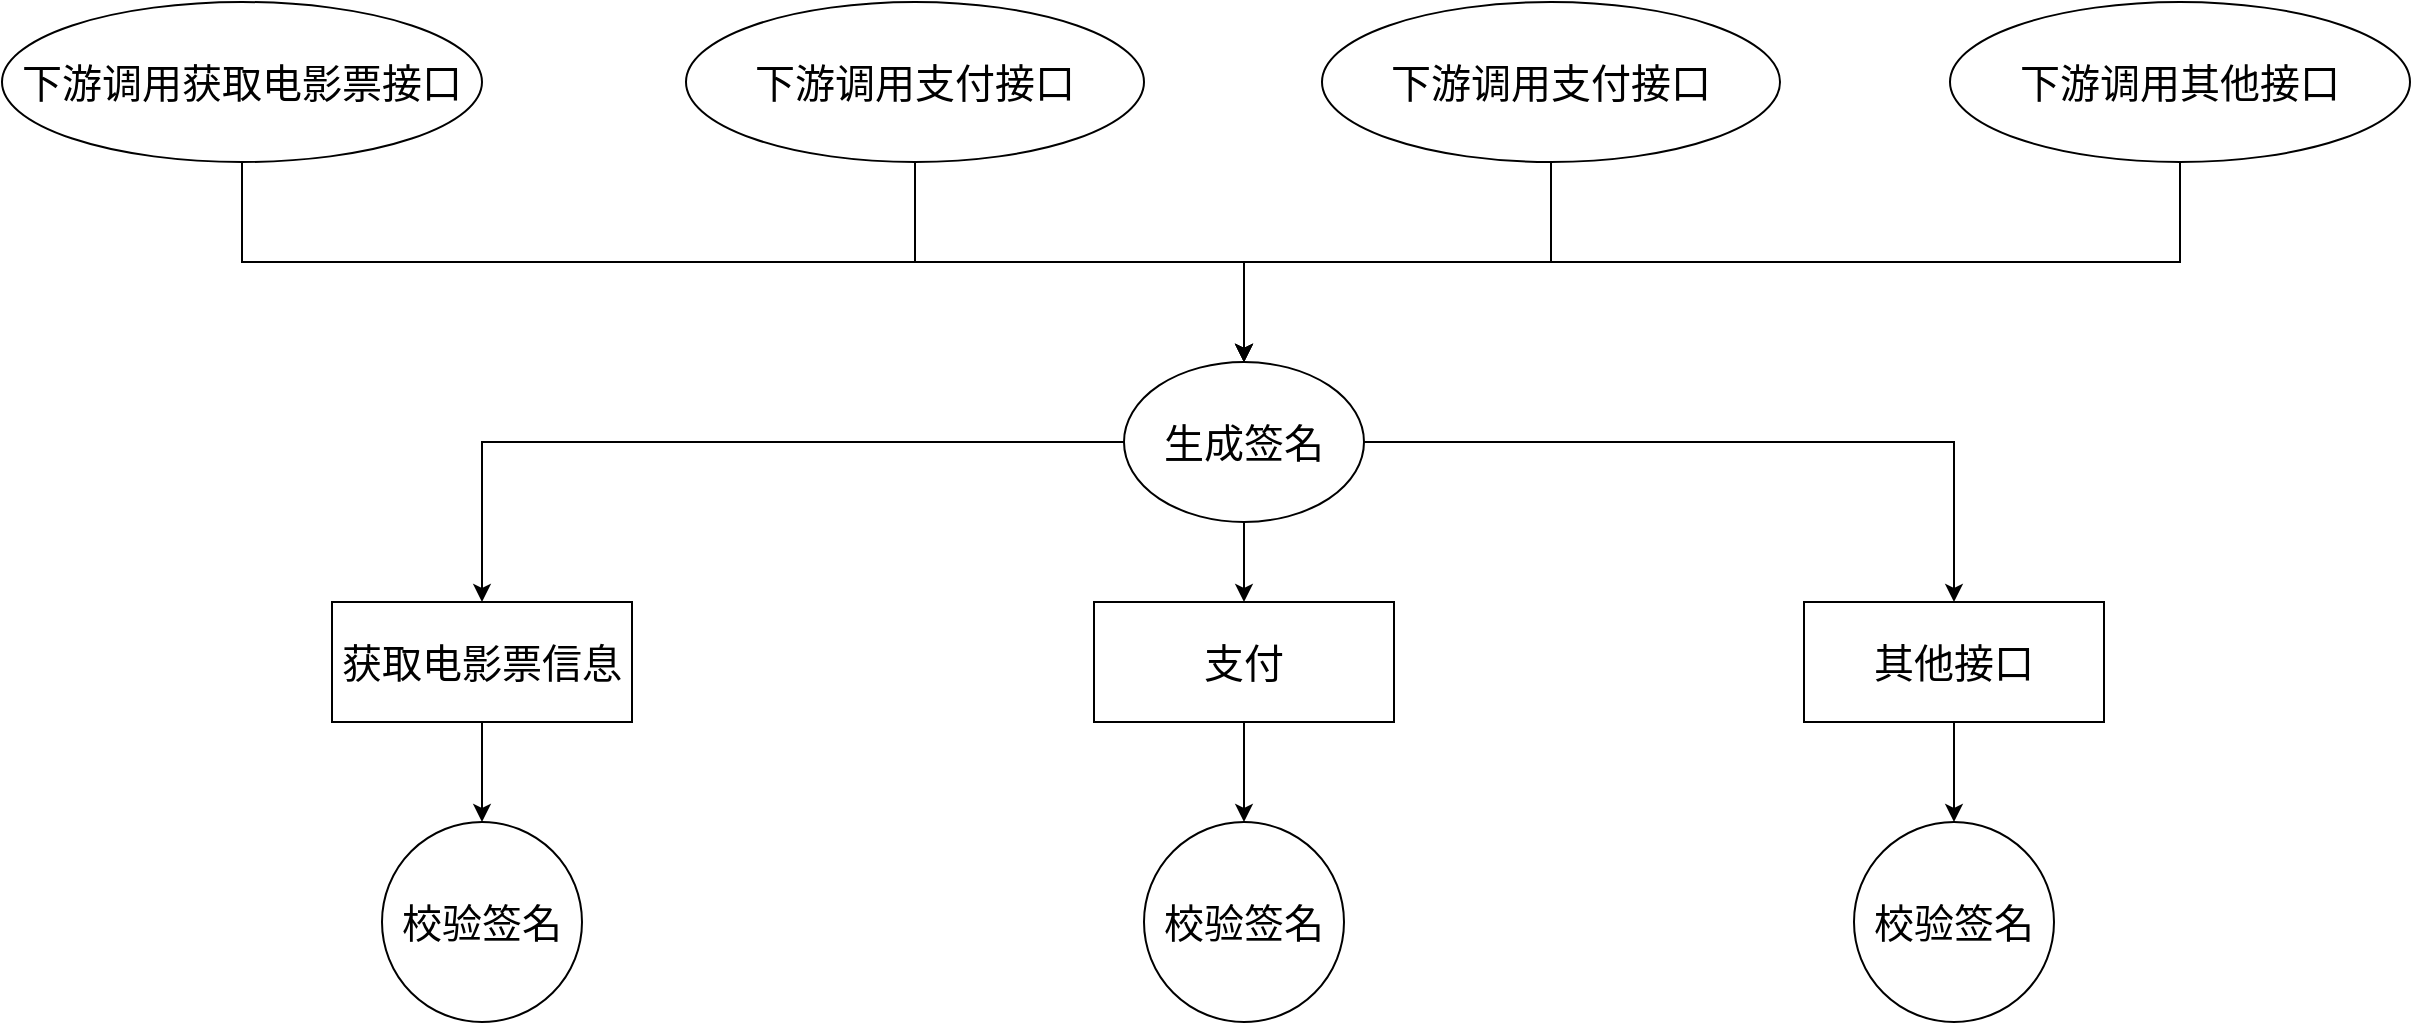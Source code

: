 <mxfile version="22.1.8" type="github">
  <diagram id="6a731a19-8d31-9384-78a2-239565b7b9f0" name="Page-1">
    <mxGraphModel dx="2100" dy="1911" grid="1" gridSize="10" guides="1" tooltips="1" connect="1" arrows="1" fold="1" page="1" pageScale="1" pageWidth="1169" pageHeight="827" background="none" math="0" shadow="0">
      <root>
        <mxCell id="0" />
        <mxCell id="1" parent="0" />
        <mxCell id="8WFRXQXyGOTTuvCbvxsJ-75" style="edgeStyle=orthogonalEdgeStyle;rounded=0;orthogonalLoop=1;jettySize=auto;html=1;exitX=0;exitY=0.5;exitDx=0;exitDy=0;entryX=0.5;entryY=0;entryDx=0;entryDy=0;" edge="1" parent="1" source="8WFRXQXyGOTTuvCbvxsJ-74" target="8WFRXQXyGOTTuvCbvxsJ-73">
          <mxGeometry relative="1" as="geometry" />
        </mxCell>
        <mxCell id="8WFRXQXyGOTTuvCbvxsJ-78" style="edgeStyle=orthogonalEdgeStyle;rounded=0;orthogonalLoop=1;jettySize=auto;html=1;exitX=0.5;exitY=1;exitDx=0;exitDy=0;entryX=0.5;entryY=0;entryDx=0;entryDy=0;" edge="1" parent="1" source="8WFRXQXyGOTTuvCbvxsJ-71" target="8WFRXQXyGOTTuvCbvxsJ-74">
          <mxGeometry relative="1" as="geometry">
            <Array as="points">
              <mxPoint x="670" y="-60" />
              <mxPoint x="1171" y="-60" />
            </Array>
          </mxGeometry>
        </mxCell>
        <mxCell id="8WFRXQXyGOTTuvCbvxsJ-71" value="&lt;font style=&quot;font-size: 20px;&quot;&gt;下游调用获取电影票接口&lt;/font&gt;" style="ellipse;whiteSpace=wrap;html=1;" vertex="1" parent="1">
          <mxGeometry x="550" y="-190" width="240" height="80" as="geometry" />
        </mxCell>
        <mxCell id="8WFRXQXyGOTTuvCbvxsJ-82" style="edgeStyle=orthogonalEdgeStyle;rounded=0;orthogonalLoop=1;jettySize=auto;html=1;exitX=0.5;exitY=1;exitDx=0;exitDy=0;entryX=0.5;entryY=0;entryDx=0;entryDy=0;" edge="1" parent="1" source="8WFRXQXyGOTTuvCbvxsJ-73" target="8WFRXQXyGOTTuvCbvxsJ-81">
          <mxGeometry relative="1" as="geometry" />
        </mxCell>
        <mxCell id="8WFRXQXyGOTTuvCbvxsJ-73" value="&lt;font style=&quot;font-size: 20px;&quot;&gt;获取电影票信息&lt;/font&gt;" style="rounded=0;whiteSpace=wrap;html=1;" vertex="1" parent="1">
          <mxGeometry x="715" y="110" width="150" height="60" as="geometry" />
        </mxCell>
        <mxCell id="8WFRXQXyGOTTuvCbvxsJ-91" style="edgeStyle=orthogonalEdgeStyle;rounded=0;orthogonalLoop=1;jettySize=auto;html=1;exitX=0.5;exitY=1;exitDx=0;exitDy=0;entryX=0.5;entryY=0;entryDx=0;entryDy=0;" edge="1" parent="1" source="8WFRXQXyGOTTuvCbvxsJ-74" target="8WFRXQXyGOTTuvCbvxsJ-89">
          <mxGeometry relative="1" as="geometry" />
        </mxCell>
        <mxCell id="8WFRXQXyGOTTuvCbvxsJ-92" style="edgeStyle=orthogonalEdgeStyle;rounded=0;orthogonalLoop=1;jettySize=auto;html=1;exitX=1;exitY=0.5;exitDx=0;exitDy=0;entryX=0.5;entryY=0;entryDx=0;entryDy=0;" edge="1" parent="1" source="8WFRXQXyGOTTuvCbvxsJ-74" target="8WFRXQXyGOTTuvCbvxsJ-90">
          <mxGeometry relative="1" as="geometry" />
        </mxCell>
        <mxCell id="8WFRXQXyGOTTuvCbvxsJ-74" value="&lt;font style=&quot;font-size: 20px;&quot;&gt;生成签名&lt;/font&gt;" style="ellipse;whiteSpace=wrap;html=1;" vertex="1" parent="1">
          <mxGeometry x="1111" y="-10" width="120" height="80" as="geometry" />
        </mxCell>
        <mxCell id="8WFRXQXyGOTTuvCbvxsJ-81" value="&lt;font style=&quot;font-size: 20px;&quot;&gt;校验签名&lt;/font&gt;" style="ellipse;whiteSpace=wrap;html=1;aspect=fixed;" vertex="1" parent="1">
          <mxGeometry x="740" y="220" width="100" height="100" as="geometry" />
        </mxCell>
        <mxCell id="8WFRXQXyGOTTuvCbvxsJ-84" style="edgeStyle=orthogonalEdgeStyle;rounded=0;orthogonalLoop=1;jettySize=auto;html=1;exitX=0.5;exitY=1;exitDx=0;exitDy=0;entryX=0.5;entryY=0;entryDx=0;entryDy=0;" edge="1" parent="1" source="8WFRXQXyGOTTuvCbvxsJ-83" target="8WFRXQXyGOTTuvCbvxsJ-74">
          <mxGeometry relative="1" as="geometry" />
        </mxCell>
        <mxCell id="8WFRXQXyGOTTuvCbvxsJ-83" value="&lt;font style=&quot;font-size: 20px;&quot;&gt;下游调用支付接口&lt;/font&gt;" style="ellipse;whiteSpace=wrap;html=1;" vertex="1" parent="1">
          <mxGeometry x="1210" y="-190" width="229" height="80" as="geometry" />
        </mxCell>
        <mxCell id="8WFRXQXyGOTTuvCbvxsJ-87" style="edgeStyle=orthogonalEdgeStyle;rounded=0;orthogonalLoop=1;jettySize=auto;html=1;exitX=0.5;exitY=1;exitDx=0;exitDy=0;entryX=0.5;entryY=0;entryDx=0;entryDy=0;" edge="1" parent="1" source="8WFRXQXyGOTTuvCbvxsJ-86" target="8WFRXQXyGOTTuvCbvxsJ-74">
          <mxGeometry relative="1" as="geometry" />
        </mxCell>
        <mxCell id="8WFRXQXyGOTTuvCbvxsJ-86" value="&lt;font style=&quot;font-size: 20px;&quot;&gt;下游调用其他接口&lt;/font&gt;" style="ellipse;whiteSpace=wrap;html=1;" vertex="1" parent="1">
          <mxGeometry x="1524" y="-190" width="230" height="80" as="geometry" />
        </mxCell>
        <mxCell id="8WFRXQXyGOTTuvCbvxsJ-95" style="edgeStyle=orthogonalEdgeStyle;rounded=0;orthogonalLoop=1;jettySize=auto;html=1;exitX=0.5;exitY=1;exitDx=0;exitDy=0;entryX=0.5;entryY=0;entryDx=0;entryDy=0;" edge="1" parent="1" source="8WFRXQXyGOTTuvCbvxsJ-89" target="8WFRXQXyGOTTuvCbvxsJ-93">
          <mxGeometry relative="1" as="geometry" />
        </mxCell>
        <mxCell id="8WFRXQXyGOTTuvCbvxsJ-89" value="&lt;font style=&quot;font-size: 20px;&quot;&gt;支付&lt;/font&gt;" style="rounded=0;whiteSpace=wrap;html=1;" vertex="1" parent="1">
          <mxGeometry x="1096" y="110" width="150" height="60" as="geometry" />
        </mxCell>
        <mxCell id="8WFRXQXyGOTTuvCbvxsJ-96" style="edgeStyle=orthogonalEdgeStyle;rounded=0;orthogonalLoop=1;jettySize=auto;html=1;exitX=0.5;exitY=1;exitDx=0;exitDy=0;entryX=0.5;entryY=0;entryDx=0;entryDy=0;" edge="1" parent="1" source="8WFRXQXyGOTTuvCbvxsJ-90" target="8WFRXQXyGOTTuvCbvxsJ-94">
          <mxGeometry relative="1" as="geometry" />
        </mxCell>
        <mxCell id="8WFRXQXyGOTTuvCbvxsJ-90" value="&lt;font style=&quot;font-size: 20px;&quot;&gt;其他接口&lt;/font&gt;" style="rounded=0;whiteSpace=wrap;html=1;" vertex="1" parent="1">
          <mxGeometry x="1451" y="110" width="150" height="60" as="geometry" />
        </mxCell>
        <mxCell id="8WFRXQXyGOTTuvCbvxsJ-93" value="&lt;font style=&quot;font-size: 20px;&quot;&gt;校验签名&lt;/font&gt;" style="ellipse;whiteSpace=wrap;html=1;aspect=fixed;" vertex="1" parent="1">
          <mxGeometry x="1121" y="220" width="100" height="100" as="geometry" />
        </mxCell>
        <mxCell id="8WFRXQXyGOTTuvCbvxsJ-94" value="&lt;font style=&quot;font-size: 20px;&quot;&gt;校验签名&lt;/font&gt;" style="ellipse;whiteSpace=wrap;html=1;aspect=fixed;" vertex="1" parent="1">
          <mxGeometry x="1476" y="220" width="100" height="100" as="geometry" />
        </mxCell>
        <mxCell id="8WFRXQXyGOTTuvCbvxsJ-98" style="edgeStyle=orthogonalEdgeStyle;rounded=0;orthogonalLoop=1;jettySize=auto;html=1;exitX=0.5;exitY=1;exitDx=0;exitDy=0;entryX=0.5;entryY=0;entryDx=0;entryDy=0;" edge="1" parent="1" source="8WFRXQXyGOTTuvCbvxsJ-97" target="8WFRXQXyGOTTuvCbvxsJ-74">
          <mxGeometry relative="1" as="geometry" />
        </mxCell>
        <mxCell id="8WFRXQXyGOTTuvCbvxsJ-97" value="&lt;font style=&quot;font-size: 20px;&quot;&gt;下游调用支付接口&lt;/font&gt;" style="ellipse;whiteSpace=wrap;html=1;" vertex="1" parent="1">
          <mxGeometry x="892" y="-190" width="229" height="80" as="geometry" />
        </mxCell>
      </root>
    </mxGraphModel>
  </diagram>
</mxfile>
